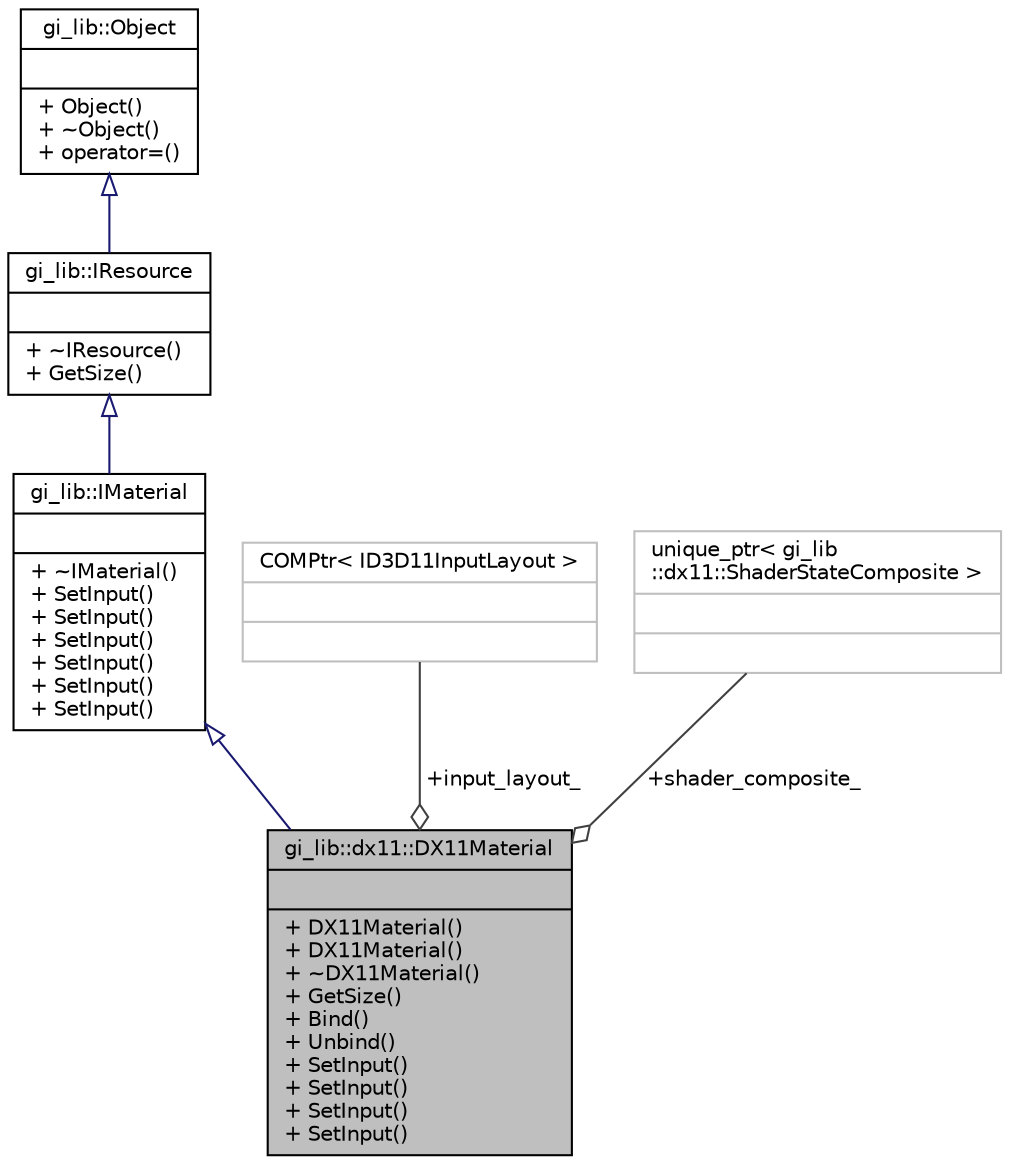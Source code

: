 digraph "gi_lib::dx11::DX11Material"
{
  edge [fontname="Helvetica",fontsize="10",labelfontname="Helvetica",labelfontsize="10"];
  node [fontname="Helvetica",fontsize="10",shape=record];
  Node1 [label="{gi_lib::dx11::DX11Material\n||+ DX11Material()\l+ DX11Material()\l+ ~DX11Material()\l+ GetSize()\l+ Bind()\l+ Unbind()\l+ SetInput()\l+ SetInput()\l+ SetInput()\l+ SetInput()\l}",height=0.2,width=0.4,color="black", fillcolor="grey75", style="filled", fontcolor="black"];
  Node2 -> Node1 [dir="back",color="midnightblue",fontsize="10",style="solid",arrowtail="onormal",fontname="Helvetica"];
  Node2 [label="{gi_lib::IMaterial\n||+ ~IMaterial()\l+ SetInput()\l+ SetInput()\l+ SetInput()\l+ SetInput()\l+ SetInput()\l+ SetInput()\l}",height=0.2,width=0.4,color="black", fillcolor="white", style="filled",URL="$classgi__lib_1_1_i_material.html",tooltip="Base interface for materials. "];
  Node3 -> Node2 [dir="back",color="midnightblue",fontsize="10",style="solid",arrowtail="onormal",fontname="Helvetica"];
  Node3 [label="{gi_lib::IResource\n||+ ~IResource()\l+ GetSize()\l}",height=0.2,width=0.4,color="black", fillcolor="white", style="filled",URL="$classgi__lib_1_1_i_resource.html",tooltip="Base interface for graphical resources. Resources are reference counted. You may improve this class t..."];
  Node4 -> Node3 [dir="back",color="midnightblue",fontsize="10",style="solid",arrowtail="onormal",fontname="Helvetica"];
  Node4 [label="{gi_lib::Object\n||+ Object()\l+ ~Object()\l+ operator=()\l}",height=0.2,width=0.4,color="black", fillcolor="white", style="filled",URL="$classgi__lib_1_1_object.html",tooltip="Base interface for every object whose life cycle is determined by a reference counter. "];
  Node5 -> Node1 [color="grey25",fontsize="10",style="solid",label=" +input_layout_" ,arrowhead="odiamond",fontname="Helvetica"];
  Node5 [label="{COMPtr\< ID3D11InputLayout \>\n||}",height=0.2,width=0.4,color="grey75", fillcolor="white", style="filled"];
  Node6 -> Node1 [color="grey25",fontsize="10",style="solid",label=" +shader_composite_" ,arrowhead="odiamond",fontname="Helvetica"];
  Node6 [label="{unique_ptr\< gi_lib\l::dx11::ShaderStateComposite \>\n||}",height=0.2,width=0.4,color="grey75", fillcolor="white", style="filled"];
}
